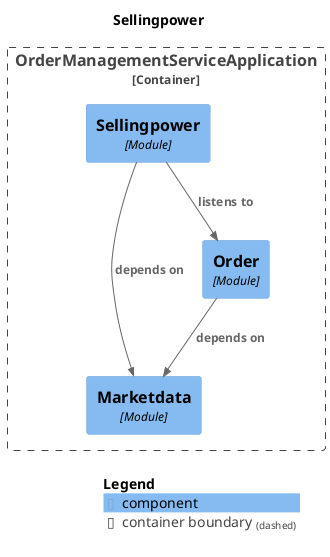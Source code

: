 @startuml
set separator none
title Sellingpower

top to bottom direction

!include <C4/C4>
!include <C4/C4_Context>
!include <C4/C4_Component>

Container_Boundary("OrderManagementServiceApplication.OrderManagementServiceApplication_boundary", "OrderManagementServiceApplication", $tags="") {
  Component(OrderManagementServiceApplication.OrderManagementServiceApplication.Sellingpower, "Sellingpower", $techn="Module", $descr="", $tags="", $link="")
  Component(OrderManagementServiceApplication.OrderManagementServiceApplication.Marketdata, "Marketdata", $techn="Module", $descr="", $tags="", $link="")
  Component(OrderManagementServiceApplication.OrderManagementServiceApplication.Order, "Order", $techn="Module", $descr="", $tags="", $link="")
}

Rel(OrderManagementServiceApplication.OrderManagementServiceApplication.Order, OrderManagementServiceApplication.OrderManagementServiceApplication.Marketdata, "depends on", $techn="", $tags="", $link="")
Rel(OrderManagementServiceApplication.OrderManagementServiceApplication.Sellingpower, OrderManagementServiceApplication.OrderManagementServiceApplication.Order, "listens to", $techn="", $tags="", $link="")
Rel(OrderManagementServiceApplication.OrderManagementServiceApplication.Sellingpower, OrderManagementServiceApplication.OrderManagementServiceApplication.Marketdata, "depends on", $techn="", $tags="", $link="")

SHOW_LEGEND(true)
@enduml